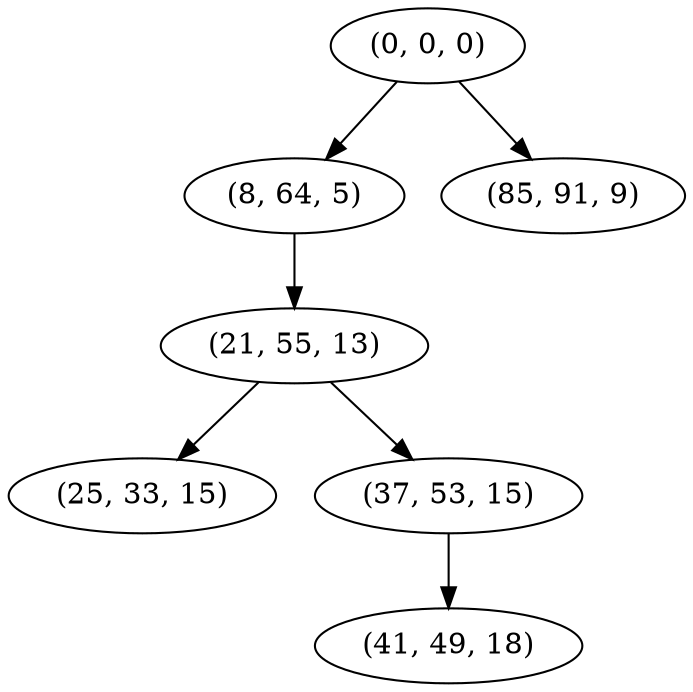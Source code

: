 digraph tree {
    "(0, 0, 0)";
    "(8, 64, 5)";
    "(21, 55, 13)";
    "(25, 33, 15)";
    "(37, 53, 15)";
    "(41, 49, 18)";
    "(85, 91, 9)";
    "(0, 0, 0)" -> "(8, 64, 5)";
    "(0, 0, 0)" -> "(85, 91, 9)";
    "(8, 64, 5)" -> "(21, 55, 13)";
    "(21, 55, 13)" -> "(25, 33, 15)";
    "(21, 55, 13)" -> "(37, 53, 15)";
    "(37, 53, 15)" -> "(41, 49, 18)";
}
